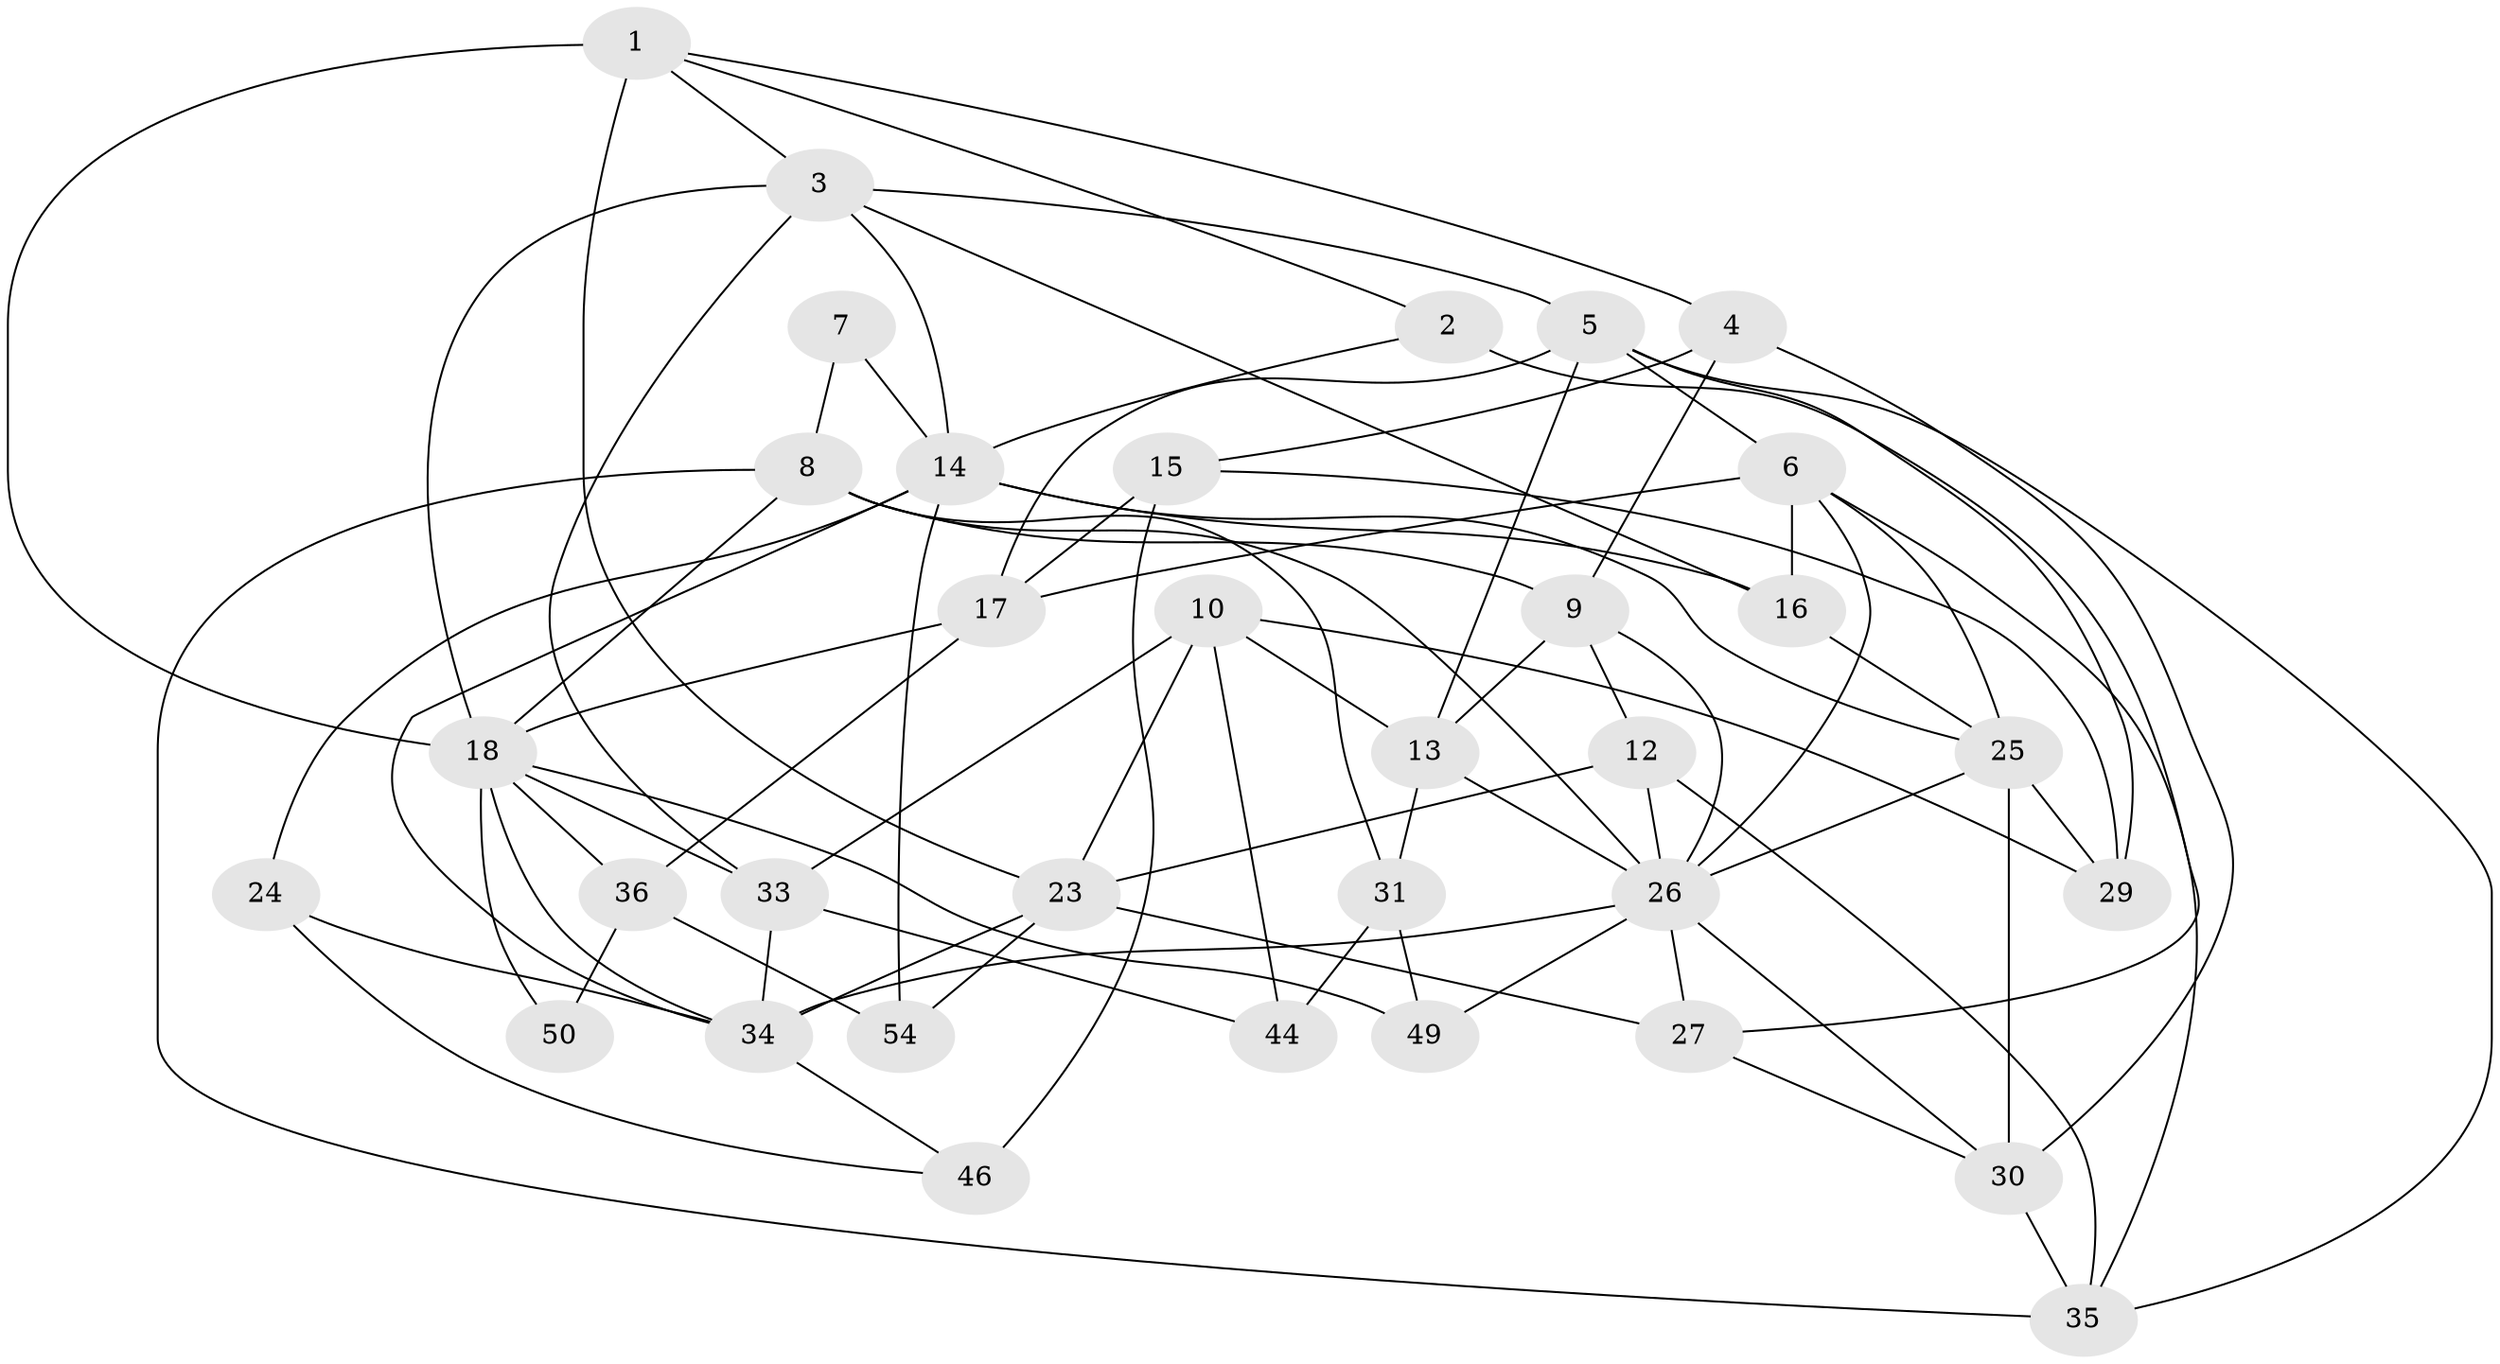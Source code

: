 // original degree distribution, {6: 0.07142857142857142, 3: 0.23214285714285715, 4: 0.32142857142857145, 5: 0.21428571428571427, 2: 0.125, 7: 0.017857142857142856, 8: 0.017857142857142856}
// Generated by graph-tools (version 1.1) at 2025/11/02/27/25 16:11:23]
// undirected, 34 vertices, 82 edges
graph export_dot {
graph [start="1"]
  node [color=gray90,style=filled];
  1 [super="+28"];
  2;
  3 [super="+51"];
  4;
  5 [super="+56"];
  6 [super="+11"];
  7;
  8 [super="+21"];
  9 [super="+52"];
  10 [super="+20"];
  12 [super="+38"];
  13 [super="+53"];
  14 [super="+22"];
  15 [super="+19"];
  16 [super="+32"];
  17 [super="+55"];
  18 [super="+45"];
  23 [super="+40"];
  24;
  25 [super="+42"];
  26 [super="+41"];
  27 [super="+37"];
  29;
  30 [super="+39"];
  31;
  33 [super="+48"];
  34 [super="+47"];
  35 [super="+43"];
  36;
  44;
  46;
  49;
  50;
  54;
  1 -- 3;
  1 -- 2;
  1 -- 4;
  1 -- 18;
  1 -- 23 [weight=2];
  2 -- 14;
  2 -- 27;
  3 -- 18;
  3 -- 33;
  3 -- 14;
  3 -- 5;
  3 -- 16;
  4 -- 15;
  4 -- 30;
  4 -- 9;
  5 -- 6;
  5 -- 13;
  5 -- 29;
  5 -- 17;
  5 -- 35;
  6 -- 17 [weight=2];
  6 -- 35;
  6 -- 26;
  6 -- 16;
  6 -- 25;
  7 -- 14 [weight=2];
  7 -- 8;
  8 -- 35 [weight=2];
  8 -- 26;
  8 -- 18;
  8 -- 9 [weight=2];
  8 -- 31;
  9 -- 26;
  9 -- 12;
  9 -- 13;
  10 -- 29;
  10 -- 23;
  10 -- 44;
  10 -- 13;
  10 -- 33;
  12 -- 26;
  12 -- 23;
  12 -- 35;
  13 -- 26;
  13 -- 31;
  14 -- 25;
  14 -- 24;
  14 -- 16;
  14 -- 34;
  14 -- 54;
  15 -- 46 [weight=2];
  15 -- 17;
  15 -- 29;
  16 -- 25;
  17 -- 36;
  17 -- 18;
  18 -- 50;
  18 -- 33;
  18 -- 34;
  18 -- 36;
  18 -- 49;
  23 -- 27;
  23 -- 54;
  23 -- 34;
  24 -- 34;
  24 -- 46;
  25 -- 30 [weight=2];
  25 -- 26;
  25 -- 29;
  26 -- 30;
  26 -- 49;
  26 -- 34;
  26 -- 27;
  27 -- 30;
  30 -- 35;
  31 -- 49;
  31 -- 44;
  33 -- 44;
  33 -- 34;
  34 -- 46;
  36 -- 50;
  36 -- 54;
}
